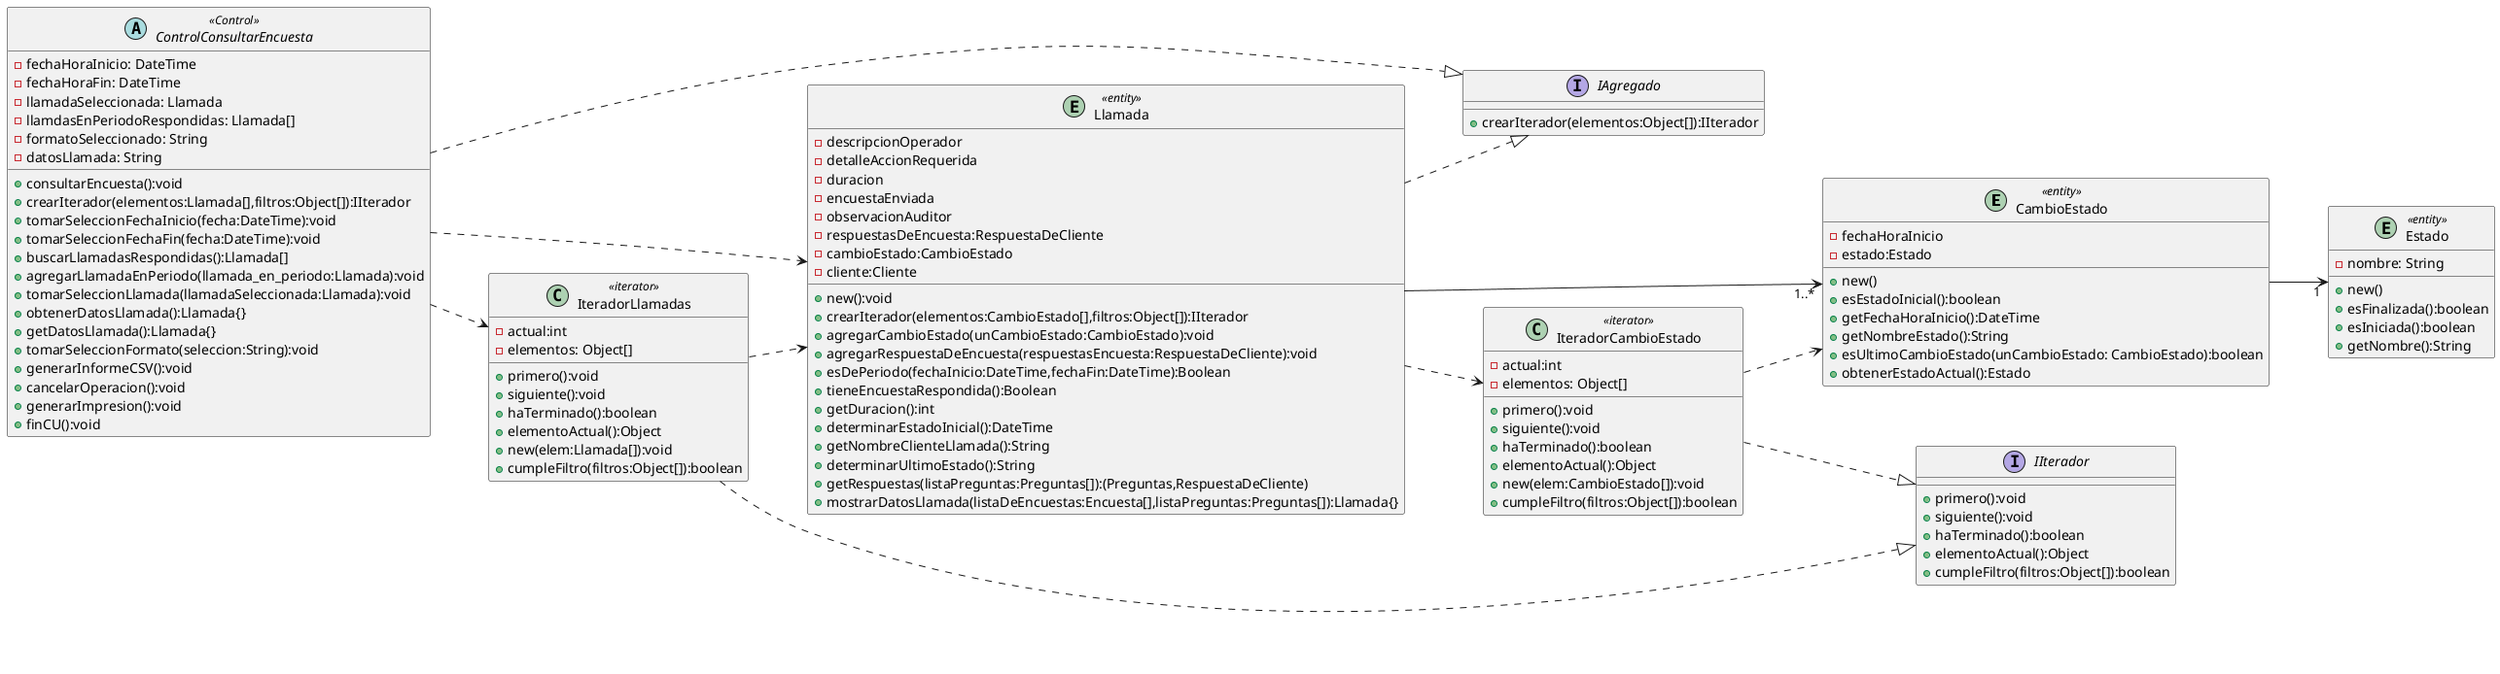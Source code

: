 @startuml
left to right direction
entity CambioEstado <<entity>>{
-fechaHoraInicio
-estado:Estado

+new()
+esEstadoInicial():boolean
+getFechaHoraInicio():DateTime
+getNombreEstado():String
+esUltimoCambioEstado(unCambioEstado: CambioEstado):boolean
+obtenerEstadoActual():Estado
}

entity Estado <<entity>>{
-nombre: String

+new()
+esFinalizada():boolean
+esIniciada():boolean
+getNombre():String
}
interface IAgregado{
    + crearIterador(elementos:Object[]):IIterador
}

interface IIterador{
    + primero():void
    + siguiente():void
    + haTerminado():boolean
    + elementoActual():Object
    + cumpleFiltro(filtros:Object[]):boolean
}
class IteradorLlamadas<<iterator>>{
  - actual:int
  - elementos: Object[]

  + primero():void
  + siguiente():void
  + haTerminado():boolean
  + elementoActual():Object
  + new(elem:Llamada[]):void
  + cumpleFiltro(filtros:Object[]):boolean
}

class IteradorCambioEstado<<iterator>>{
  - actual:int
  - elementos: Object[]

  + primero():void
  + siguiente():void
  + haTerminado():boolean
  + elementoActual():Object
  + new(elem:CambioEstado[]):void
  + cumpleFiltro(filtros:Object[]):boolean
}


entity Llamada <<entity>> {
- descripcionOperador
- detalleAccionRequerida
-duracion
-encuestaEnviada
-observacionAuditor
-respuestasDeEncuesta:RespuestaDeCliente
-cambioEstado:CambioEstado
-cliente:Cliente
+new():void
+crearIterador(elementos:CambioEstado[],filtros:Object[]):IIterador
+agregarCambioEstado(unCambioEstado:CambioEstado):void
+agregarRespuestaDeEncuesta(respuestasEncuesta:RespuestaDeCliente):void
+esDePeriodo(fechaInicio:DateTime,fechaFin:DateTime):Boolean
+tieneEncuestaRespondida():Boolean
+getDuracion():int
+determinarEstadoInicial():DateTime
+getNombreClienteLlamada():String
+determinarUltimoEstado():String
+getRespuestas(listaPreguntas:Preguntas[]):(Preguntas,RespuestaDeCliente)
+mostrarDatosLlamada(listaDeEncuestas:Encuesta[],listaPreguntas:Preguntas[]):Llamada{}

}



abstract ControlConsultarEncuesta<<Control>>{
- fechaHoraInicio: DateTime
- fechaHoraFin: DateTime
- llamadaSeleccionada: Llamada
- llamdasEnPeriodoRespondidas: Llamada[]
- formatoSeleccionado: String
- datosLlamada: String

+consultarEncuesta():void
+crearIterador(elementos:Llamada[],filtros:Object[]):IIterador
+tomarSeleccionFechaInicio(fecha:DateTime):void
+tomarSeleccionFechaFin(fecha:DateTime):void
+buscarLlamadasRespondidas():Llamada[]
+agregarLlamadaEnPeriodo(llamada_en_periodo:Llamada):void
+tomarSeleccionLlamada(llamadaSeleccionada:Llamada):void
+obtenerDatosLlamada():Llamada{}
+getDatosLlamada():Llamada{}
+tomarSeleccionFormato(seleccion:String):void
+generarInformeCSV():void
+cancelarOperacion():void
+generarImpresion():void
+finCU():void
}
CambioEstado-->"1"Estado
IteradorLlamadas ..> Llamada
IteradorCambioEstado ..> CambioEstado
Llamada -->"1..*"CambioEstado



IteradorLlamadas ..|> IIterador
IteradorCambioEstado ..|> IIterador
ControlConsultarEncuesta ..|> IAgregado
Llamada ..|> IAgregado
ControlConsultarEncuesta ..> IteradorLlamadas
Llamada ..> IteradorCambioEstado

ControlConsultarEncuesta ..> Llamada



@enduml
